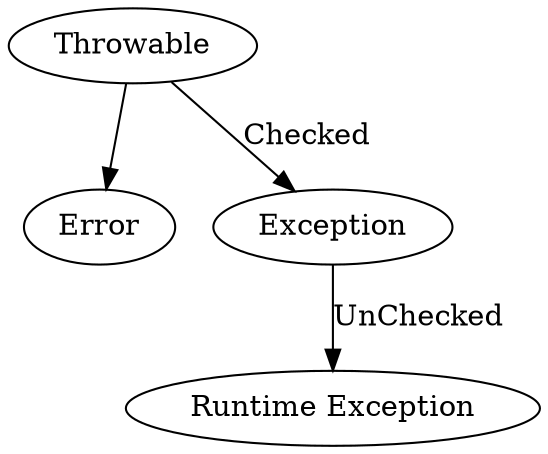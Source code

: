 digraph G{
  "Throwable" -> "Error"
  "Throwable" -> "Exception" [label = "Checked"] //декларируемые
  "Exception" -> "Runtime Exception" [label = "UnChecked"] //не декларируемые
}